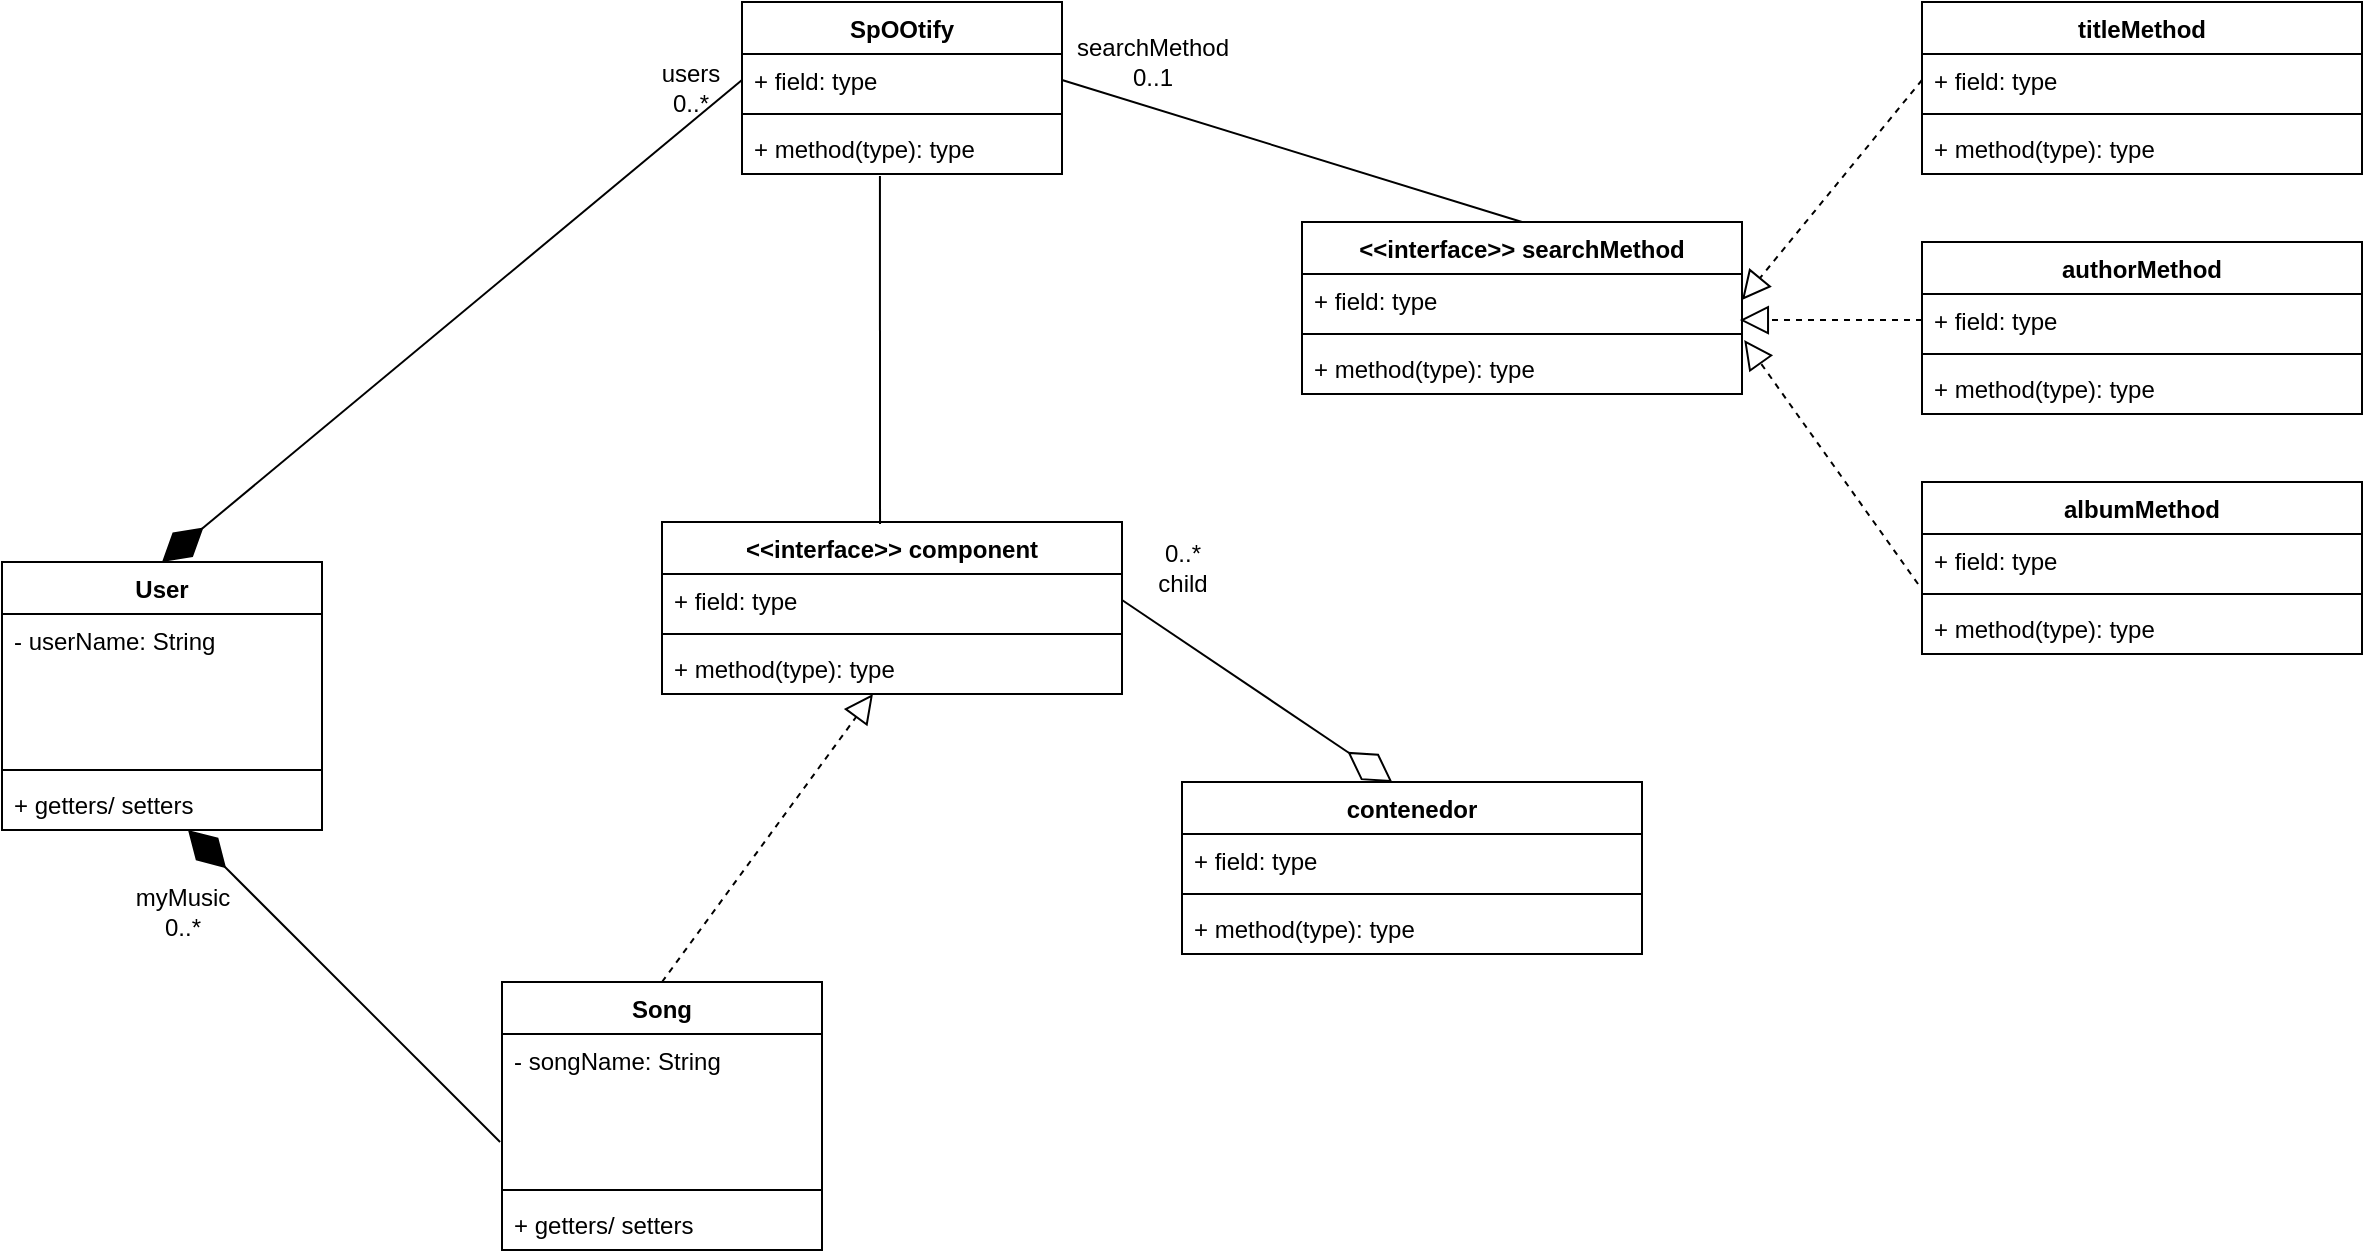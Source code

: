 <mxfile version="17.4.6" type="github">
  <diagram id="-nPa2TXWbpUti-kj0SZv" name="Page-1">
    <mxGraphModel dx="700" dy="752" grid="1" gridSize="10" guides="1" tooltips="1" connect="1" arrows="1" fold="1" page="1" pageScale="1" pageWidth="827" pageHeight="1169" math="0" shadow="0">
      <root>
        <mxCell id="0" />
        <mxCell id="1" parent="0" />
        <mxCell id="o57br8bYucGBpuMk25vo-5" value="SpOOtify" style="swimlane;fontStyle=1;align=center;verticalAlign=top;childLayout=stackLayout;horizontal=1;startSize=26;horizontalStack=0;resizeParent=1;resizeParentMax=0;resizeLast=0;collapsible=1;marginBottom=0;" parent="1" vertex="1">
          <mxGeometry x="460" y="130" width="160" height="86" as="geometry" />
        </mxCell>
        <mxCell id="o57br8bYucGBpuMk25vo-6" value="+ field: type" style="text;strokeColor=none;fillColor=none;align=left;verticalAlign=top;spacingLeft=4;spacingRight=4;overflow=hidden;rotatable=0;points=[[0,0.5],[1,0.5]];portConstraint=eastwest;" parent="o57br8bYucGBpuMk25vo-5" vertex="1">
          <mxGeometry y="26" width="160" height="26" as="geometry" />
        </mxCell>
        <mxCell id="o57br8bYucGBpuMk25vo-7" value="" style="line;strokeWidth=1;fillColor=none;align=left;verticalAlign=middle;spacingTop=-1;spacingLeft=3;spacingRight=3;rotatable=0;labelPosition=right;points=[];portConstraint=eastwest;" parent="o57br8bYucGBpuMk25vo-5" vertex="1">
          <mxGeometry y="52" width="160" height="8" as="geometry" />
        </mxCell>
        <mxCell id="o57br8bYucGBpuMk25vo-8" value="+ method(type): type" style="text;strokeColor=none;fillColor=none;align=left;verticalAlign=top;spacingLeft=4;spacingRight=4;overflow=hidden;rotatable=0;points=[[0,0.5],[1,0.5]];portConstraint=eastwest;" parent="o57br8bYucGBpuMk25vo-5" vertex="1">
          <mxGeometry y="60" width="160" height="26" as="geometry" />
        </mxCell>
        <mxCell id="o57br8bYucGBpuMk25vo-9" value="User" style="swimlane;fontStyle=1;align=center;verticalAlign=top;childLayout=stackLayout;horizontal=1;startSize=26;horizontalStack=0;resizeParent=1;resizeParentMax=0;resizeLast=0;collapsible=1;marginBottom=0;" parent="1" vertex="1">
          <mxGeometry x="90" y="410" width="160" height="134" as="geometry" />
        </mxCell>
        <mxCell id="o57br8bYucGBpuMk25vo-10" value="- userName: String&#xa;" style="text;strokeColor=none;fillColor=none;align=left;verticalAlign=top;spacingLeft=4;spacingRight=4;overflow=hidden;rotatable=0;points=[[0,0.5],[1,0.5]];portConstraint=eastwest;" parent="o57br8bYucGBpuMk25vo-9" vertex="1">
          <mxGeometry y="26" width="160" height="74" as="geometry" />
        </mxCell>
        <mxCell id="o57br8bYucGBpuMk25vo-11" value="" style="line;strokeWidth=1;fillColor=none;align=left;verticalAlign=middle;spacingTop=-1;spacingLeft=3;spacingRight=3;rotatable=0;labelPosition=right;points=[];portConstraint=eastwest;" parent="o57br8bYucGBpuMk25vo-9" vertex="1">
          <mxGeometry y="100" width="160" height="8" as="geometry" />
        </mxCell>
        <mxCell id="o57br8bYucGBpuMk25vo-12" value="+ getters/ setters" style="text;strokeColor=none;fillColor=none;align=left;verticalAlign=top;spacingLeft=4;spacingRight=4;overflow=hidden;rotatable=0;points=[[0,0.5],[1,0.5]];portConstraint=eastwest;" parent="o57br8bYucGBpuMk25vo-9" vertex="1">
          <mxGeometry y="108" width="160" height="26" as="geometry" />
        </mxCell>
        <mxCell id="in7M7F9Ld8Qm7NS5v-Of-2" value="Song" style="swimlane;fontStyle=1;align=center;verticalAlign=top;childLayout=stackLayout;horizontal=1;startSize=26;horizontalStack=0;resizeParent=1;resizeParentMax=0;resizeLast=0;collapsible=1;marginBottom=0;" vertex="1" parent="1">
          <mxGeometry x="340" y="620" width="160" height="134" as="geometry" />
        </mxCell>
        <mxCell id="in7M7F9Ld8Qm7NS5v-Of-3" value="- songName: String" style="text;strokeColor=none;fillColor=none;align=left;verticalAlign=top;spacingLeft=4;spacingRight=4;overflow=hidden;rotatable=0;points=[[0,0.5],[1,0.5]];portConstraint=eastwest;" vertex="1" parent="in7M7F9Ld8Qm7NS5v-Of-2">
          <mxGeometry y="26" width="160" height="74" as="geometry" />
        </mxCell>
        <mxCell id="in7M7F9Ld8Qm7NS5v-Of-4" value="" style="line;strokeWidth=1;fillColor=none;align=left;verticalAlign=middle;spacingTop=-1;spacingLeft=3;spacingRight=3;rotatable=0;labelPosition=right;points=[];portConstraint=eastwest;" vertex="1" parent="in7M7F9Ld8Qm7NS5v-Of-2">
          <mxGeometry y="100" width="160" height="8" as="geometry" />
        </mxCell>
        <mxCell id="in7M7F9Ld8Qm7NS5v-Of-5" value="+ getters/ setters" style="text;strokeColor=none;fillColor=none;align=left;verticalAlign=top;spacingLeft=4;spacingRight=4;overflow=hidden;rotatable=0;points=[[0,0.5],[1,0.5]];portConstraint=eastwest;" vertex="1" parent="in7M7F9Ld8Qm7NS5v-Of-2">
          <mxGeometry y="108" width="160" height="26" as="geometry" />
        </mxCell>
        <mxCell id="in7M7F9Ld8Qm7NS5v-Of-6" value="" style="endArrow=diamondThin;endFill=1;endSize=24;html=1;rounded=0;exitX=-0.006;exitY=0.73;exitDx=0;exitDy=0;exitPerimeter=0;" edge="1" parent="1" source="in7M7F9Ld8Qm7NS5v-Of-3" target="o57br8bYucGBpuMk25vo-12">
          <mxGeometry width="160" relative="1" as="geometry">
            <mxPoint x="280" y="590" as="sourcePoint" />
            <mxPoint x="440" y="590" as="targetPoint" />
          </mxGeometry>
        </mxCell>
        <mxCell id="in7M7F9Ld8Qm7NS5v-Of-7" value="myMusic&lt;br&gt;0..*" style="text;html=1;align=center;verticalAlign=middle;resizable=0;points=[];autosize=1;strokeColor=none;fillColor=none;" vertex="1" parent="1">
          <mxGeometry x="150" y="570" width="60" height="30" as="geometry" />
        </mxCell>
        <mxCell id="in7M7F9Ld8Qm7NS5v-Of-8" value="" style="endArrow=diamondThin;endFill=1;endSize=24;html=1;rounded=0;exitX=0;exitY=0.5;exitDx=0;exitDy=0;entryX=0.5;entryY=0;entryDx=0;entryDy=0;" edge="1" parent="1" source="o57br8bYucGBpuMk25vo-6" target="o57br8bYucGBpuMk25vo-9">
          <mxGeometry width="160" relative="1" as="geometry">
            <mxPoint x="390" y="430" as="sourcePoint" />
            <mxPoint x="193.002" y="554" as="targetPoint" />
          </mxGeometry>
        </mxCell>
        <mxCell id="in7M7F9Ld8Qm7NS5v-Of-9" value="users&lt;br&gt;0..*" style="text;html=1;align=center;verticalAlign=middle;resizable=0;points=[];autosize=1;strokeColor=none;fillColor=none;" vertex="1" parent="1">
          <mxGeometry x="414" y="158" width="40" height="30" as="geometry" />
        </mxCell>
        <mxCell id="in7M7F9Ld8Qm7NS5v-Of-11" value="&lt;&lt;interface&gt;&gt; searchMethod" style="swimlane;fontStyle=1;align=center;verticalAlign=top;childLayout=stackLayout;horizontal=1;startSize=26;horizontalStack=0;resizeParent=1;resizeParentMax=0;resizeLast=0;collapsible=1;marginBottom=0;" vertex="1" parent="1">
          <mxGeometry x="740" y="240" width="220" height="86" as="geometry" />
        </mxCell>
        <mxCell id="in7M7F9Ld8Qm7NS5v-Of-12" value="+ field: type" style="text;strokeColor=none;fillColor=none;align=left;verticalAlign=top;spacingLeft=4;spacingRight=4;overflow=hidden;rotatable=0;points=[[0,0.5],[1,0.5]];portConstraint=eastwest;" vertex="1" parent="in7M7F9Ld8Qm7NS5v-Of-11">
          <mxGeometry y="26" width="220" height="26" as="geometry" />
        </mxCell>
        <mxCell id="in7M7F9Ld8Qm7NS5v-Of-13" value="" style="line;strokeWidth=1;fillColor=none;align=left;verticalAlign=middle;spacingTop=-1;spacingLeft=3;spacingRight=3;rotatable=0;labelPosition=right;points=[];portConstraint=eastwest;" vertex="1" parent="in7M7F9Ld8Qm7NS5v-Of-11">
          <mxGeometry y="52" width="220" height="8" as="geometry" />
        </mxCell>
        <mxCell id="in7M7F9Ld8Qm7NS5v-Of-14" value="+ method(type): type" style="text;strokeColor=none;fillColor=none;align=left;verticalAlign=top;spacingLeft=4;spacingRight=4;overflow=hidden;rotatable=0;points=[[0,0.5],[1,0.5]];portConstraint=eastwest;" vertex="1" parent="in7M7F9Ld8Qm7NS5v-Of-11">
          <mxGeometry y="60" width="220" height="26" as="geometry" />
        </mxCell>
        <mxCell id="in7M7F9Ld8Qm7NS5v-Of-16" value="" style="endArrow=none;html=1;rounded=0;entryX=1;entryY=0.5;entryDx=0;entryDy=0;exitX=0.5;exitY=0;exitDx=0;exitDy=0;" edge="1" parent="1" source="in7M7F9Ld8Qm7NS5v-Of-11" target="o57br8bYucGBpuMk25vo-6">
          <mxGeometry width="50" height="50" relative="1" as="geometry">
            <mxPoint x="580" y="400" as="sourcePoint" />
            <mxPoint x="630" y="350" as="targetPoint" />
          </mxGeometry>
        </mxCell>
        <mxCell id="in7M7F9Ld8Qm7NS5v-Of-17" value="searchMethod&lt;br&gt;0..1" style="text;html=1;align=center;verticalAlign=middle;resizable=0;points=[];autosize=1;strokeColor=none;fillColor=none;" vertex="1" parent="1">
          <mxGeometry x="620" y="145" width="90" height="30" as="geometry" />
        </mxCell>
        <mxCell id="in7M7F9Ld8Qm7NS5v-Of-19" value="titleMethod" style="swimlane;fontStyle=1;align=center;verticalAlign=top;childLayout=stackLayout;horizontal=1;startSize=26;horizontalStack=0;resizeParent=1;resizeParentMax=0;resizeLast=0;collapsible=1;marginBottom=0;" vertex="1" parent="1">
          <mxGeometry x="1050" y="130" width="220" height="86" as="geometry" />
        </mxCell>
        <mxCell id="in7M7F9Ld8Qm7NS5v-Of-20" value="+ field: type" style="text;strokeColor=none;fillColor=none;align=left;verticalAlign=top;spacingLeft=4;spacingRight=4;overflow=hidden;rotatable=0;points=[[0,0.5],[1,0.5]];portConstraint=eastwest;" vertex="1" parent="in7M7F9Ld8Qm7NS5v-Of-19">
          <mxGeometry y="26" width="220" height="26" as="geometry" />
        </mxCell>
        <mxCell id="in7M7F9Ld8Qm7NS5v-Of-21" value="" style="line;strokeWidth=1;fillColor=none;align=left;verticalAlign=middle;spacingTop=-1;spacingLeft=3;spacingRight=3;rotatable=0;labelPosition=right;points=[];portConstraint=eastwest;" vertex="1" parent="in7M7F9Ld8Qm7NS5v-Of-19">
          <mxGeometry y="52" width="220" height="8" as="geometry" />
        </mxCell>
        <mxCell id="in7M7F9Ld8Qm7NS5v-Of-22" value="+ method(type): type" style="text;strokeColor=none;fillColor=none;align=left;verticalAlign=top;spacingLeft=4;spacingRight=4;overflow=hidden;rotatable=0;points=[[0,0.5],[1,0.5]];portConstraint=eastwest;" vertex="1" parent="in7M7F9Ld8Qm7NS5v-Of-19">
          <mxGeometry y="60" width="220" height="26" as="geometry" />
        </mxCell>
        <mxCell id="in7M7F9Ld8Qm7NS5v-Of-23" value="authorMethod" style="swimlane;fontStyle=1;align=center;verticalAlign=top;childLayout=stackLayout;horizontal=1;startSize=26;horizontalStack=0;resizeParent=1;resizeParentMax=0;resizeLast=0;collapsible=1;marginBottom=0;" vertex="1" parent="1">
          <mxGeometry x="1050" y="250" width="220" height="86" as="geometry" />
        </mxCell>
        <mxCell id="in7M7F9Ld8Qm7NS5v-Of-24" value="+ field: type" style="text;strokeColor=none;fillColor=none;align=left;verticalAlign=top;spacingLeft=4;spacingRight=4;overflow=hidden;rotatable=0;points=[[0,0.5],[1,0.5]];portConstraint=eastwest;" vertex="1" parent="in7M7F9Ld8Qm7NS5v-Of-23">
          <mxGeometry y="26" width="220" height="26" as="geometry" />
        </mxCell>
        <mxCell id="in7M7F9Ld8Qm7NS5v-Of-25" value="" style="line;strokeWidth=1;fillColor=none;align=left;verticalAlign=middle;spacingTop=-1;spacingLeft=3;spacingRight=3;rotatable=0;labelPosition=right;points=[];portConstraint=eastwest;" vertex="1" parent="in7M7F9Ld8Qm7NS5v-Of-23">
          <mxGeometry y="52" width="220" height="8" as="geometry" />
        </mxCell>
        <mxCell id="in7M7F9Ld8Qm7NS5v-Of-26" value="+ method(type): type" style="text;strokeColor=none;fillColor=none;align=left;verticalAlign=top;spacingLeft=4;spacingRight=4;overflow=hidden;rotatable=0;points=[[0,0.5],[1,0.5]];portConstraint=eastwest;" vertex="1" parent="in7M7F9Ld8Qm7NS5v-Of-23">
          <mxGeometry y="60" width="220" height="26" as="geometry" />
        </mxCell>
        <mxCell id="in7M7F9Ld8Qm7NS5v-Of-27" value="albumMethod" style="swimlane;fontStyle=1;align=center;verticalAlign=top;childLayout=stackLayout;horizontal=1;startSize=26;horizontalStack=0;resizeParent=1;resizeParentMax=0;resizeLast=0;collapsible=1;marginBottom=0;" vertex="1" parent="1">
          <mxGeometry x="1050" y="370" width="220" height="86" as="geometry" />
        </mxCell>
        <mxCell id="in7M7F9Ld8Qm7NS5v-Of-28" value="+ field: type" style="text;strokeColor=none;fillColor=none;align=left;verticalAlign=top;spacingLeft=4;spacingRight=4;overflow=hidden;rotatable=0;points=[[0,0.5],[1,0.5]];portConstraint=eastwest;" vertex="1" parent="in7M7F9Ld8Qm7NS5v-Of-27">
          <mxGeometry y="26" width="220" height="26" as="geometry" />
        </mxCell>
        <mxCell id="in7M7F9Ld8Qm7NS5v-Of-29" value="" style="line;strokeWidth=1;fillColor=none;align=left;verticalAlign=middle;spacingTop=-1;spacingLeft=3;spacingRight=3;rotatable=0;labelPosition=right;points=[];portConstraint=eastwest;" vertex="1" parent="in7M7F9Ld8Qm7NS5v-Of-27">
          <mxGeometry y="52" width="220" height="8" as="geometry" />
        </mxCell>
        <mxCell id="in7M7F9Ld8Qm7NS5v-Of-30" value="+ method(type): type" style="text;strokeColor=none;fillColor=none;align=left;verticalAlign=top;spacingLeft=4;spacingRight=4;overflow=hidden;rotatable=0;points=[[0,0.5],[1,0.5]];portConstraint=eastwest;" vertex="1" parent="in7M7F9Ld8Qm7NS5v-Of-27">
          <mxGeometry y="60" width="220" height="26" as="geometry" />
        </mxCell>
        <mxCell id="in7M7F9Ld8Qm7NS5v-Of-31" value="" style="endArrow=block;dashed=1;endFill=0;endSize=12;html=1;rounded=0;exitX=0;exitY=0.5;exitDx=0;exitDy=0;entryX=1;entryY=0.5;entryDx=0;entryDy=0;" edge="1" parent="1" source="in7M7F9Ld8Qm7NS5v-Of-20" target="in7M7F9Ld8Qm7NS5v-Of-12">
          <mxGeometry width="160" relative="1" as="geometry">
            <mxPoint x="920" y="360" as="sourcePoint" />
            <mxPoint x="1080" y="360" as="targetPoint" />
          </mxGeometry>
        </mxCell>
        <mxCell id="in7M7F9Ld8Qm7NS5v-Of-32" value="" style="endArrow=block;dashed=1;endFill=0;endSize=12;html=1;rounded=0;entryX=0.995;entryY=0.885;entryDx=0;entryDy=0;entryPerimeter=0;" edge="1" parent="1" source="in7M7F9Ld8Qm7NS5v-Of-24" target="in7M7F9Ld8Qm7NS5v-Of-12">
          <mxGeometry width="160" relative="1" as="geometry">
            <mxPoint x="1060" y="179" as="sourcePoint" />
            <mxPoint x="970" y="289" as="targetPoint" />
          </mxGeometry>
        </mxCell>
        <mxCell id="in7M7F9Ld8Qm7NS5v-Of-33" value="" style="endArrow=block;dashed=1;endFill=0;endSize=12;html=1;rounded=0;entryX=1.005;entryY=0.875;entryDx=0;entryDy=0;entryPerimeter=0;exitX=-0.009;exitY=0.962;exitDx=0;exitDy=0;exitPerimeter=0;" edge="1" parent="1" source="in7M7F9Ld8Qm7NS5v-Of-28" target="in7M7F9Ld8Qm7NS5v-Of-13">
          <mxGeometry width="160" relative="1" as="geometry">
            <mxPoint x="1060" y="299.005" as="sourcePoint" />
            <mxPoint x="968.9" y="299.01" as="targetPoint" />
          </mxGeometry>
        </mxCell>
        <mxCell id="in7M7F9Ld8Qm7NS5v-Of-35" value="&lt;&lt;interface&gt;&gt; component" style="swimlane;fontStyle=1;align=center;verticalAlign=top;childLayout=stackLayout;horizontal=1;startSize=26;horizontalStack=0;resizeParent=1;resizeParentMax=0;resizeLast=0;collapsible=1;marginBottom=0;" vertex="1" parent="1">
          <mxGeometry x="420" y="390" width="230" height="86" as="geometry" />
        </mxCell>
        <mxCell id="in7M7F9Ld8Qm7NS5v-Of-36" value="+ field: type" style="text;strokeColor=none;fillColor=none;align=left;verticalAlign=top;spacingLeft=4;spacingRight=4;overflow=hidden;rotatable=0;points=[[0,0.5],[1,0.5]];portConstraint=eastwest;" vertex="1" parent="in7M7F9Ld8Qm7NS5v-Of-35">
          <mxGeometry y="26" width="230" height="26" as="geometry" />
        </mxCell>
        <mxCell id="in7M7F9Ld8Qm7NS5v-Of-37" value="" style="line;strokeWidth=1;fillColor=none;align=left;verticalAlign=middle;spacingTop=-1;spacingLeft=3;spacingRight=3;rotatable=0;labelPosition=right;points=[];portConstraint=eastwest;" vertex="1" parent="in7M7F9Ld8Qm7NS5v-Of-35">
          <mxGeometry y="52" width="230" height="8" as="geometry" />
        </mxCell>
        <mxCell id="in7M7F9Ld8Qm7NS5v-Of-38" value="+ method(type): type" style="text;strokeColor=none;fillColor=none;align=left;verticalAlign=top;spacingLeft=4;spacingRight=4;overflow=hidden;rotatable=0;points=[[0,0.5],[1,0.5]];portConstraint=eastwest;" vertex="1" parent="in7M7F9Ld8Qm7NS5v-Of-35">
          <mxGeometry y="60" width="230" height="26" as="geometry" />
        </mxCell>
        <mxCell id="in7M7F9Ld8Qm7NS5v-Of-44" value="" style="endArrow=block;dashed=1;endFill=0;endSize=12;html=1;rounded=0;exitX=0.5;exitY=0;exitDx=0;exitDy=0;" edge="1" parent="1" source="in7M7F9Ld8Qm7NS5v-Of-2" target="in7M7F9Ld8Qm7NS5v-Of-38">
          <mxGeometry width="160" relative="1" as="geometry">
            <mxPoint x="550" y="360" as="sourcePoint" />
            <mxPoint x="710" y="360" as="targetPoint" />
          </mxGeometry>
        </mxCell>
        <mxCell id="in7M7F9Ld8Qm7NS5v-Of-45" value="" style="endArrow=none;html=1;rounded=0;entryX=0.431;entryY=1.038;entryDx=0;entryDy=0;exitX=0.474;exitY=0.012;exitDx=0;exitDy=0;entryPerimeter=0;exitPerimeter=0;" edge="1" parent="1" source="in7M7F9Ld8Qm7NS5v-Of-35" target="o57br8bYucGBpuMk25vo-8">
          <mxGeometry width="50" height="50" relative="1" as="geometry">
            <mxPoint x="860" y="250" as="sourcePoint" />
            <mxPoint x="630" y="179" as="targetPoint" />
          </mxGeometry>
        </mxCell>
        <mxCell id="in7M7F9Ld8Qm7NS5v-Of-47" value="contenedor" style="swimlane;fontStyle=1;align=center;verticalAlign=top;childLayout=stackLayout;horizontal=1;startSize=26;horizontalStack=0;resizeParent=1;resizeParentMax=0;resizeLast=0;collapsible=1;marginBottom=0;" vertex="1" parent="1">
          <mxGeometry x="680" y="520" width="230" height="86" as="geometry" />
        </mxCell>
        <mxCell id="in7M7F9Ld8Qm7NS5v-Of-48" value="+ field: type" style="text;strokeColor=none;fillColor=none;align=left;verticalAlign=top;spacingLeft=4;spacingRight=4;overflow=hidden;rotatable=0;points=[[0,0.5],[1,0.5]];portConstraint=eastwest;" vertex="1" parent="in7M7F9Ld8Qm7NS5v-Of-47">
          <mxGeometry y="26" width="230" height="26" as="geometry" />
        </mxCell>
        <mxCell id="in7M7F9Ld8Qm7NS5v-Of-49" value="" style="line;strokeWidth=1;fillColor=none;align=left;verticalAlign=middle;spacingTop=-1;spacingLeft=3;spacingRight=3;rotatable=0;labelPosition=right;points=[];portConstraint=eastwest;" vertex="1" parent="in7M7F9Ld8Qm7NS5v-Of-47">
          <mxGeometry y="52" width="230" height="8" as="geometry" />
        </mxCell>
        <mxCell id="in7M7F9Ld8Qm7NS5v-Of-50" value="+ method(type): type" style="text;strokeColor=none;fillColor=none;align=left;verticalAlign=top;spacingLeft=4;spacingRight=4;overflow=hidden;rotatable=0;points=[[0,0.5],[1,0.5]];portConstraint=eastwest;" vertex="1" parent="in7M7F9Ld8Qm7NS5v-Of-47">
          <mxGeometry y="60" width="230" height="26" as="geometry" />
        </mxCell>
        <mxCell id="in7M7F9Ld8Qm7NS5v-Of-51" value="" style="endArrow=diamondThin;endFill=0;endSize=24;html=1;rounded=0;exitX=1;exitY=0.5;exitDx=0;exitDy=0;entryX=0.457;entryY=0;entryDx=0;entryDy=0;entryPerimeter=0;" edge="1" parent="1" source="in7M7F9Ld8Qm7NS5v-Of-36" target="in7M7F9Ld8Qm7NS5v-Of-47">
          <mxGeometry width="160" relative="1" as="geometry">
            <mxPoint x="710" y="560" as="sourcePoint" />
            <mxPoint x="870" y="560" as="targetPoint" />
          </mxGeometry>
        </mxCell>
        <mxCell id="in7M7F9Ld8Qm7NS5v-Of-52" value="0..*&lt;br&gt;child" style="text;html=1;align=center;verticalAlign=middle;resizable=0;points=[];autosize=1;strokeColor=none;fillColor=none;" vertex="1" parent="1">
          <mxGeometry x="660" y="398" width="40" height="30" as="geometry" />
        </mxCell>
      </root>
    </mxGraphModel>
  </diagram>
</mxfile>
